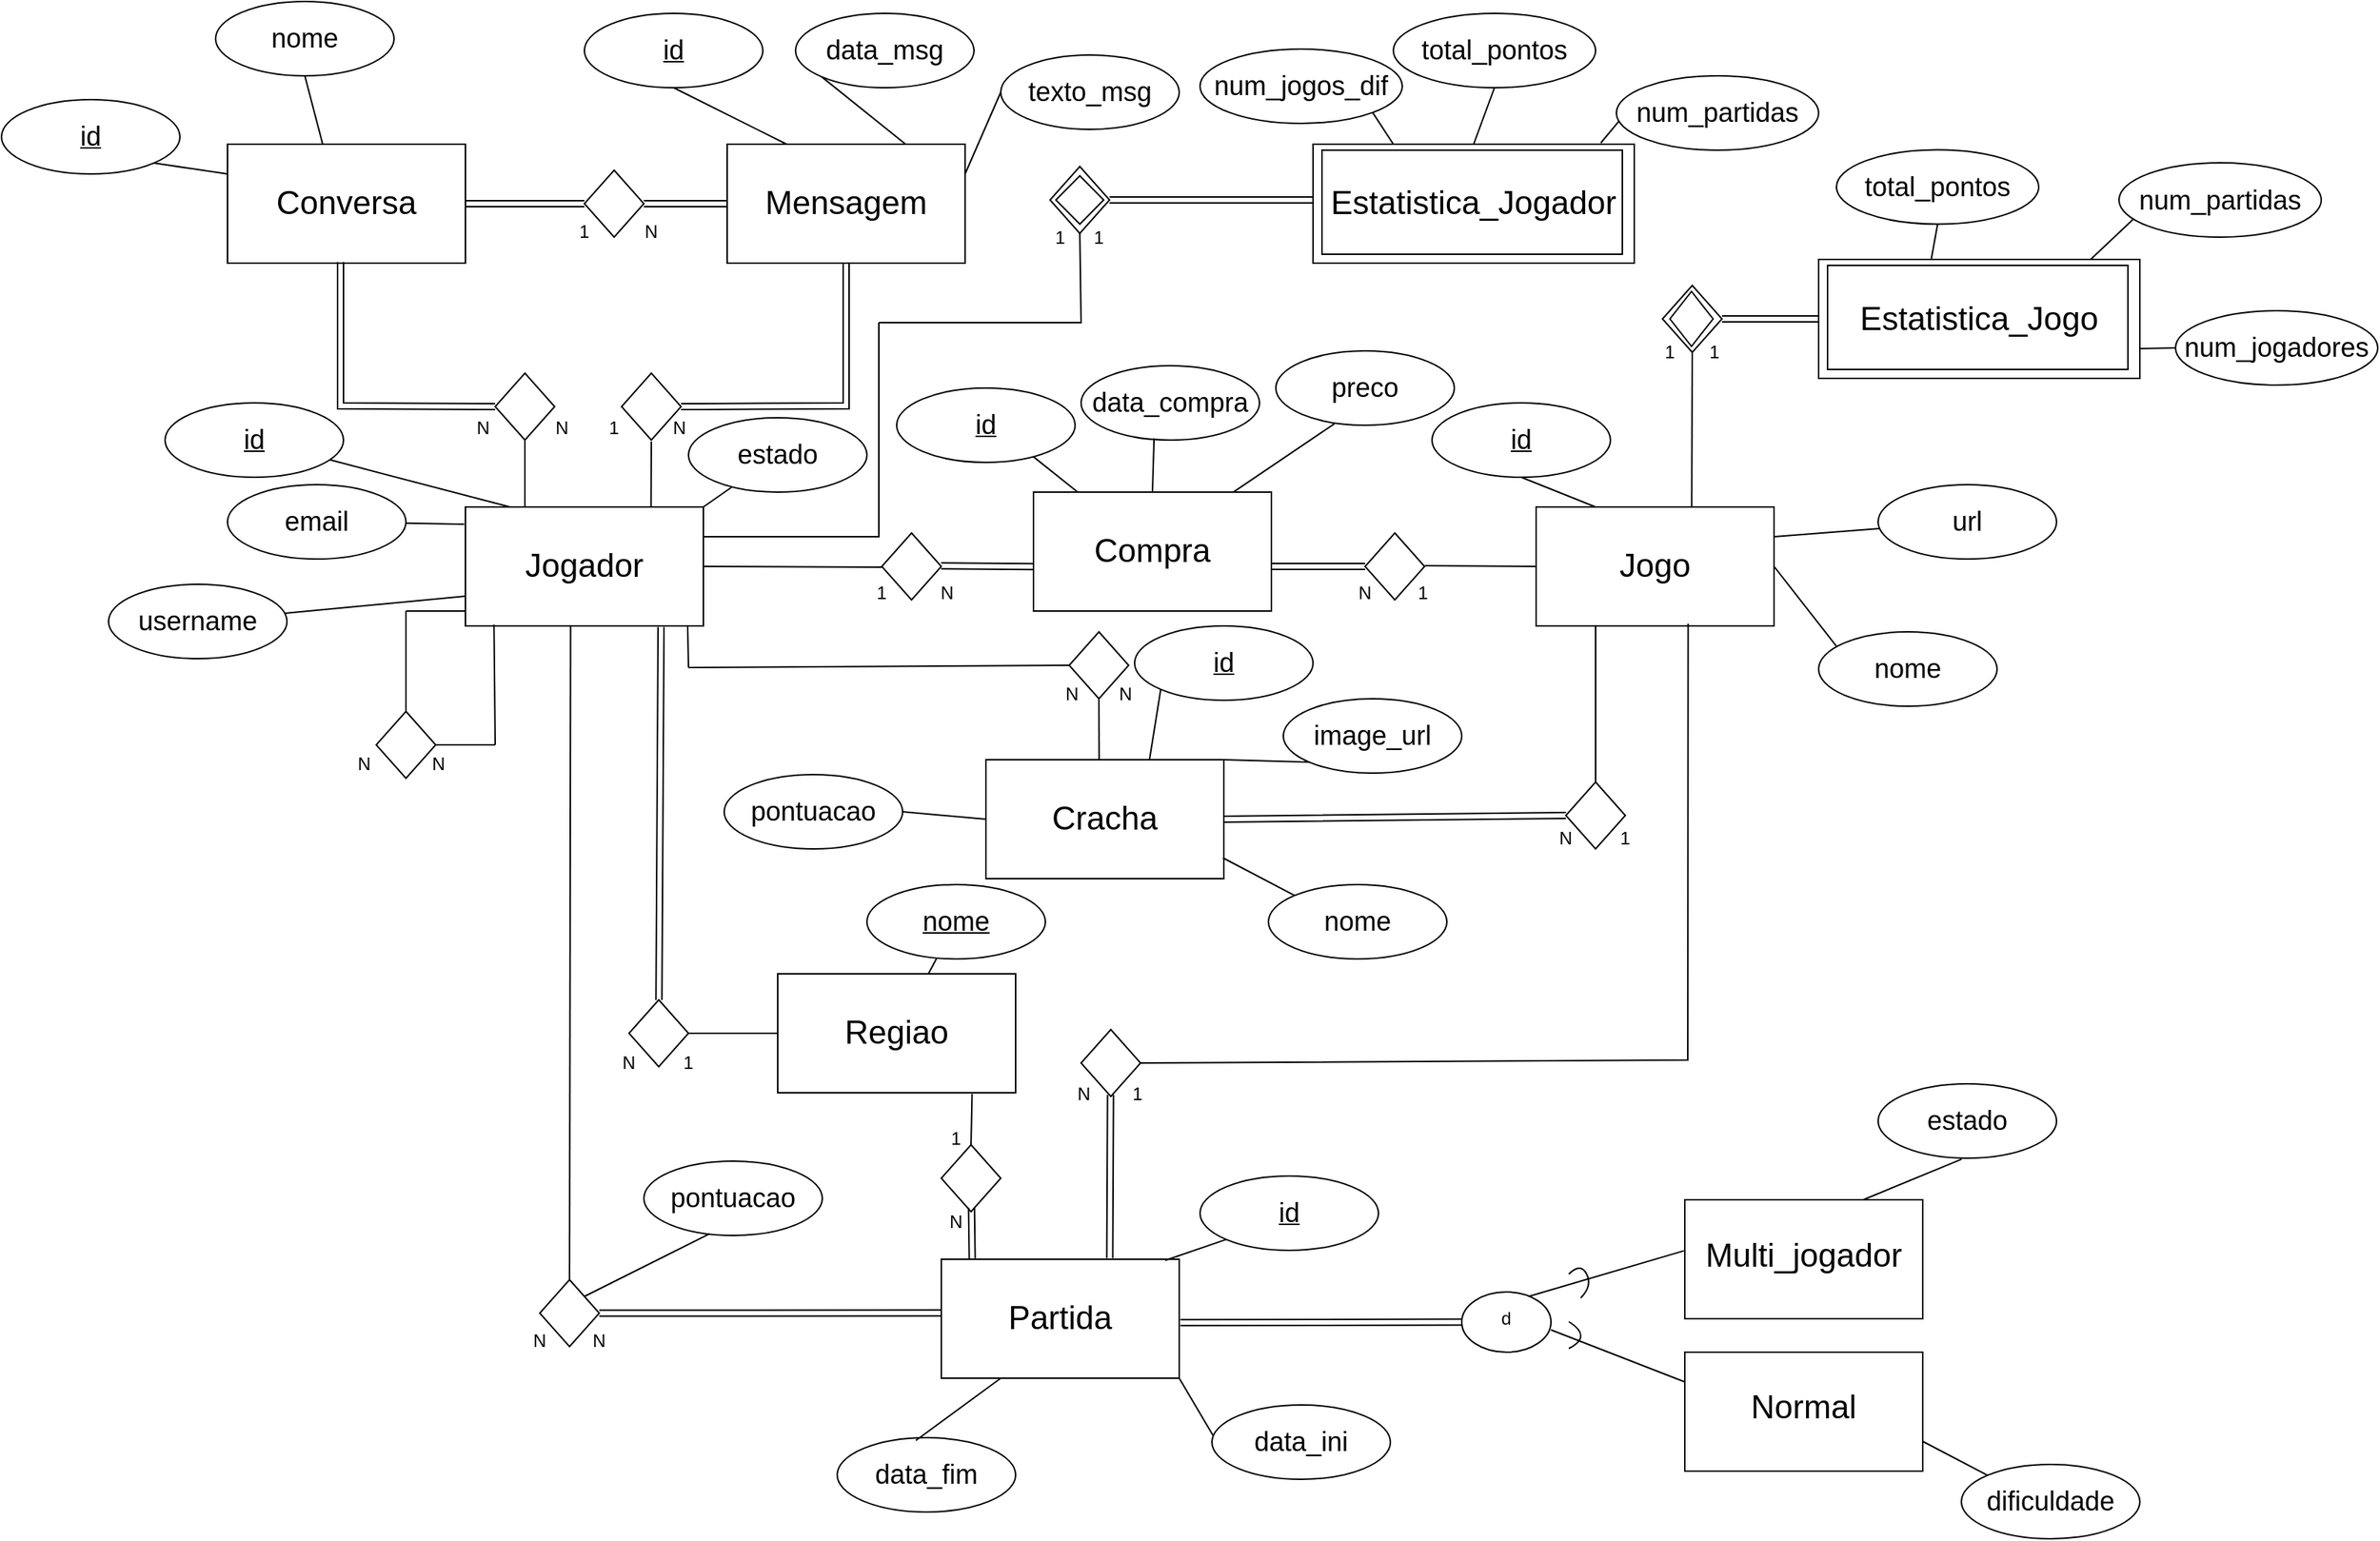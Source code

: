 <mxfile version="21.2.7" type="device">
  <diagram id="R2lEEEUBdFMjLlhIrx00" name="Page-1">
    <mxGraphModel dx="2100" dy="966" grid="1" gridSize="8" guides="1" tooltips="1" connect="1" arrows="1" fold="1" page="1" pageScale="1" pageWidth="4681" pageHeight="3300" math="0" shadow="0" extFonts="Permanent Marker^https://fonts.googleapis.com/css?family=Permanent+Marker">
      <root>
        <mxCell id="0" />
        <mxCell id="1" parent="0" />
        <mxCell id="nNDHWYNQJszgNGWnwx3n-1" value="" style="rounded=0;whiteSpace=wrap;html=1;" parent="1" vertex="1">
          <mxGeometry x="426" y="460" width="160" height="80" as="geometry" />
        </mxCell>
        <mxCell id="nNDHWYNQJszgNGWnwx3n-2" value="&lt;font style=&quot;font-size: 22px;&quot;&gt;Jogador&lt;/font&gt;" style="text;html=1;strokeColor=none;fillColor=none;align=center;verticalAlign=middle;whiteSpace=wrap;rounded=0;" parent="1" vertex="1">
          <mxGeometry x="466" y="480" width="80" height="40" as="geometry" />
        </mxCell>
        <mxCell id="nNDHWYNQJszgNGWnwx3n-3" value="&lt;u&gt;&lt;font style=&quot;font-size: 18px;&quot;&gt;id&lt;/font&gt;&lt;/u&gt;" style="ellipse;whiteSpace=wrap;html=1;" parent="1" vertex="1">
          <mxGeometry x="224" y="390" width="120" height="50" as="geometry" />
        </mxCell>
        <mxCell id="nNDHWYNQJszgNGWnwx3n-4" value="&lt;font style=&quot;font-size: 18px;&quot;&gt;email&lt;/font&gt;" style="ellipse;whiteSpace=wrap;html=1;" parent="1" vertex="1">
          <mxGeometry x="266" y="445" width="120" height="50" as="geometry" />
        </mxCell>
        <mxCell id="nNDHWYNQJszgNGWnwx3n-5" value="&lt;font style=&quot;font-size: 18px;&quot;&gt;username&lt;/font&gt;" style="ellipse;whiteSpace=wrap;html=1;" parent="1" vertex="1">
          <mxGeometry x="186" y="512" width="120" height="50" as="geometry" />
        </mxCell>
        <mxCell id="nNDHWYNQJszgNGWnwx3n-6" value="&lt;span style=&quot;font-size: 18px;&quot;&gt;estado&lt;/span&gt;" style="ellipse;whiteSpace=wrap;html=1;" parent="1" vertex="1">
          <mxGeometry x="576" y="400" width="120" height="50" as="geometry" />
        </mxCell>
        <mxCell id="nNDHWYNQJszgNGWnwx3n-7" value="" style="endArrow=none;html=1;rounded=0;exitX=1;exitY=0;exitDx=0;exitDy=0;" parent="1" source="nNDHWYNQJszgNGWnwx3n-1" target="nNDHWYNQJszgNGWnwx3n-6" edge="1">
          <mxGeometry width="50" height="50" relative="1" as="geometry">
            <mxPoint x="586" y="510" as="sourcePoint" />
            <mxPoint x="636" y="460" as="targetPoint" />
          </mxGeometry>
        </mxCell>
        <mxCell id="nNDHWYNQJszgNGWnwx3n-8" value="" style="endArrow=none;html=1;rounded=0;" parent="1" target="nNDHWYNQJszgNGWnwx3n-3" edge="1">
          <mxGeometry width="50" height="50" relative="1" as="geometry">
            <mxPoint x="456" y="460" as="sourcePoint" />
            <mxPoint x="536" y="420" as="targetPoint" />
          </mxGeometry>
        </mxCell>
        <mxCell id="nNDHWYNQJszgNGWnwx3n-9" value="" style="endArrow=none;html=1;rounded=0;entryX=-0.005;entryY=0.146;entryDx=0;entryDy=0;entryPerimeter=0;" parent="1" source="nNDHWYNQJszgNGWnwx3n-4" target="nNDHWYNQJszgNGWnwx3n-1" edge="1">
          <mxGeometry width="50" height="50" relative="1" as="geometry">
            <mxPoint x="456" y="480" as="sourcePoint" />
            <mxPoint x="506" y="430" as="targetPoint" />
          </mxGeometry>
        </mxCell>
        <mxCell id="nNDHWYNQJszgNGWnwx3n-10" value="" style="endArrow=none;html=1;rounded=0;entryX=0;entryY=0.75;entryDx=0;entryDy=0;" parent="1" source="nNDHWYNQJszgNGWnwx3n-5" target="nNDHWYNQJszgNGWnwx3n-1" edge="1">
          <mxGeometry width="50" height="50" relative="1" as="geometry">
            <mxPoint x="456" y="540" as="sourcePoint" />
            <mxPoint x="506" y="490" as="targetPoint" />
          </mxGeometry>
        </mxCell>
        <mxCell id="nNDHWYNQJszgNGWnwx3n-12" value="" style="rounded=0;whiteSpace=wrap;html=1;" parent="1" vertex="1">
          <mxGeometry x="636" y="774" width="160" height="80" as="geometry" />
        </mxCell>
        <mxCell id="nNDHWYNQJszgNGWnwx3n-13" value="&lt;font style=&quot;font-size: 22px;&quot;&gt;Regiao&lt;/font&gt;" style="text;html=1;strokeColor=none;fillColor=none;align=center;verticalAlign=middle;whiteSpace=wrap;rounded=0;" parent="1" vertex="1">
          <mxGeometry x="676" y="794" width="80" height="40" as="geometry" />
        </mxCell>
        <mxCell id="nNDHWYNQJszgNGWnwx3n-14" value="&lt;u&gt;&lt;font style=&quot;font-size: 18px;&quot;&gt;nome&lt;/font&gt;&lt;/u&gt;" style="ellipse;whiteSpace=wrap;html=1;" parent="1" vertex="1">
          <mxGeometry x="696" y="714" width="120" height="50" as="geometry" />
        </mxCell>
        <mxCell id="nNDHWYNQJszgNGWnwx3n-15" value="" style="endArrow=none;html=1;rounded=0;" parent="1" source="nNDHWYNQJszgNGWnwx3n-12" target="nNDHWYNQJszgNGWnwx3n-14" edge="1">
          <mxGeometry width="50" height="50" relative="1" as="geometry">
            <mxPoint x="596" y="754" as="sourcePoint" />
            <mxPoint x="646" y="704" as="targetPoint" />
          </mxGeometry>
        </mxCell>
        <mxCell id="nNDHWYNQJszgNGWnwx3n-20" value="N" style="text;html=1;strokeColor=none;fillColor=none;align=center;verticalAlign=middle;whiteSpace=wrap;rounded=0;" parent="1" vertex="1">
          <mxGeometry x="328" y="620" width="60" height="25" as="geometry" />
        </mxCell>
        <mxCell id="nNDHWYNQJszgNGWnwx3n-21" value="N" style="text;html=1;strokeColor=none;fillColor=none;align=center;verticalAlign=middle;whiteSpace=wrap;rounded=0;" parent="1" vertex="1">
          <mxGeometry x="378" y="620" width="60" height="25" as="geometry" />
        </mxCell>
        <mxCell id="nNDHWYNQJszgNGWnwx3n-25" value="" style="endArrow=none;html=1;rounded=0;entryX=0.12;entryY=0.989;entryDx=0;entryDy=0;entryPerimeter=0;" parent="1" target="nNDHWYNQJszgNGWnwx3n-1" edge="1">
          <mxGeometry width="50" height="50" relative="1" as="geometry">
            <mxPoint x="446" y="620" as="sourcePoint" />
            <mxPoint x="656" y="590" as="targetPoint" />
          </mxGeometry>
        </mxCell>
        <mxCell id="nNDHWYNQJszgNGWnwx3n-34" value="" style="endArrow=none;html=1;rounded=0;" parent="1" edge="1">
          <mxGeometry width="50" height="50" relative="1" as="geometry">
            <mxPoint x="386" y="530" as="sourcePoint" />
            <mxPoint x="426" y="530" as="targetPoint" />
          </mxGeometry>
        </mxCell>
        <mxCell id="nNDHWYNQJszgNGWnwx3n-35" value="" style="rhombus;whiteSpace=wrap;html=1;" parent="1" vertex="1">
          <mxGeometry x="366" y="597.5" width="40" height="45" as="geometry" />
        </mxCell>
        <mxCell id="nNDHWYNQJszgNGWnwx3n-36" value="" style="endArrow=none;html=1;rounded=0;" parent="1" edge="1">
          <mxGeometry width="50" height="50" relative="1" as="geometry">
            <mxPoint x="406" y="620" as="sourcePoint" />
            <mxPoint x="446" y="620" as="targetPoint" />
          </mxGeometry>
        </mxCell>
        <mxCell id="nNDHWYNQJszgNGWnwx3n-37" value="" style="endArrow=none;html=1;rounded=0;exitX=0.5;exitY=0;exitDx=0;exitDy=0;" parent="1" source="nNDHWYNQJszgNGWnwx3n-35" edge="1">
          <mxGeometry width="50" height="50" relative="1" as="geometry">
            <mxPoint x="406" y="620" as="sourcePoint" />
            <mxPoint x="386" y="530" as="targetPoint" />
          </mxGeometry>
        </mxCell>
        <mxCell id="nNDHWYNQJszgNGWnwx3n-38" value="" style="rhombus;whiteSpace=wrap;html=1;" parent="1" vertex="1">
          <mxGeometry x="536" y="791.5" width="40" height="45" as="geometry" />
        </mxCell>
        <mxCell id="nNDHWYNQJszgNGWnwx3n-40" value="1" style="text;html=1;strokeColor=none;fillColor=none;align=center;verticalAlign=middle;whiteSpace=wrap;rounded=0;" parent="1" vertex="1">
          <mxGeometry x="546" y="821.5" width="60" height="25" as="geometry" />
        </mxCell>
        <mxCell id="nNDHWYNQJszgNGWnwx3n-41" value="" style="endArrow=none;html=1;rounded=0;entryX=0;entryY=0.5;entryDx=0;entryDy=0;exitX=1;exitY=0.5;exitDx=0;exitDy=0;" parent="1" source="nNDHWYNQJszgNGWnwx3n-38" target="nNDHWYNQJszgNGWnwx3n-12" edge="1">
          <mxGeometry width="50" height="50" relative="1" as="geometry">
            <mxPoint x="526" y="814" as="sourcePoint" />
            <mxPoint x="576" y="764" as="targetPoint" />
          </mxGeometry>
        </mxCell>
        <mxCell id="nNDHWYNQJszgNGWnwx3n-42" value="" style="rounded=0;whiteSpace=wrap;html=1;" parent="1" vertex="1">
          <mxGeometry x="1146" y="460" width="160" height="80" as="geometry" />
        </mxCell>
        <mxCell id="nNDHWYNQJszgNGWnwx3n-43" value="&lt;font style=&quot;font-size: 22px;&quot;&gt;Jogo&lt;/font&gt;" style="text;html=1;strokeColor=none;fillColor=none;align=center;verticalAlign=middle;whiteSpace=wrap;rounded=0;" parent="1" vertex="1">
          <mxGeometry x="1186" y="480" width="80" height="40" as="geometry" />
        </mxCell>
        <mxCell id="nNDHWYNQJszgNGWnwx3n-45" value="" style="endArrow=none;html=1;rounded=0;exitX=1;exitY=0.5;exitDx=0;exitDy=0;entryX=0.5;entryY=-0.068;entryDx=0;entryDy=0;entryPerimeter=0;" parent="1" source="nNDHWYNQJszgNGWnwx3n-1" target="hNQSx2w98ENypiFN29dy-17" edge="1">
          <mxGeometry width="50" height="50" relative="1" as="geometry">
            <mxPoint x="886" y="560" as="sourcePoint" />
            <mxPoint x="672" y="500" as="targetPoint" />
          </mxGeometry>
        </mxCell>
        <mxCell id="nNDHWYNQJszgNGWnwx3n-46" value="" style="endArrow=none;html=1;rounded=0;exitX=0;exitY=0.5;exitDx=0;exitDy=0;entryX=0.521;entryY=-0.1;entryDx=0;entryDy=0;entryPerimeter=0;" parent="1" source="nNDHWYNQJszgNGWnwx3n-42" target="hNQSx2w98ENypiFN29dy-14" edge="1">
          <mxGeometry width="50" height="50" relative="1" as="geometry">
            <mxPoint x="886" y="560" as="sourcePoint" />
            <mxPoint x="1104" y="500" as="targetPoint" />
          </mxGeometry>
        </mxCell>
        <mxCell id="nNDHWYNQJszgNGWnwx3n-49" value="&lt;u&gt;&lt;font style=&quot;font-size: 18px;&quot;&gt;id&lt;/font&gt;&lt;/u&gt;" style="ellipse;whiteSpace=wrap;html=1;" parent="1" vertex="1">
          <mxGeometry x="1076" y="390" width="120" height="50" as="geometry" />
        </mxCell>
        <mxCell id="nNDHWYNQJszgNGWnwx3n-50" value="&lt;span style=&quot;font-size: 18px;&quot;&gt;url&lt;/span&gt;" style="ellipse;whiteSpace=wrap;html=1;" parent="1" vertex="1">
          <mxGeometry x="1376" y="445" width="120" height="50" as="geometry" />
        </mxCell>
        <mxCell id="nNDHWYNQJszgNGWnwx3n-51" value="&lt;font style=&quot;font-size: 18px;&quot;&gt;nome&lt;/font&gt;" style="ellipse;whiteSpace=wrap;html=1;" parent="1" vertex="1">
          <mxGeometry x="1336" y="544" width="120" height="50" as="geometry" />
        </mxCell>
        <mxCell id="nNDHWYNQJszgNGWnwx3n-53" value="&lt;font style=&quot;font-size: 18px;&quot;&gt;image_url&lt;/font&gt;" style="ellipse;whiteSpace=wrap;html=1;" parent="1" vertex="1">
          <mxGeometry x="976" y="589" width="120" height="50" as="geometry" />
        </mxCell>
        <mxCell id="nNDHWYNQJszgNGWnwx3n-54" value="" style="endArrow=none;html=1;rounded=0;entryX=0.5;entryY=1;entryDx=0;entryDy=0;exitX=0.25;exitY=0;exitDx=0;exitDy=0;" parent="1" source="nNDHWYNQJszgNGWnwx3n-42" target="nNDHWYNQJszgNGWnwx3n-49" edge="1">
          <mxGeometry width="50" height="50" relative="1" as="geometry">
            <mxPoint x="1136" y="530" as="sourcePoint" />
            <mxPoint x="1186" y="480" as="targetPoint" />
          </mxGeometry>
        </mxCell>
        <mxCell id="nNDHWYNQJszgNGWnwx3n-55" value="" style="endArrow=none;html=1;rounded=0;exitX=1;exitY=0.25;exitDx=0;exitDy=0;" parent="1" source="nNDHWYNQJszgNGWnwx3n-42" target="nNDHWYNQJszgNGWnwx3n-50" edge="1">
          <mxGeometry width="50" height="50" relative="1" as="geometry">
            <mxPoint x="1306" y="510" as="sourcePoint" />
            <mxPoint x="1296" y="440" as="targetPoint" />
          </mxGeometry>
        </mxCell>
        <mxCell id="nNDHWYNQJszgNGWnwx3n-56" value="" style="endArrow=none;html=1;rounded=0;entryX=0.099;entryY=0.191;entryDx=0;entryDy=0;exitX=1;exitY=0.5;exitDx=0;exitDy=0;entryPerimeter=0;" parent="1" source="nNDHWYNQJszgNGWnwx3n-42" target="nNDHWYNQJszgNGWnwx3n-51" edge="1">
          <mxGeometry width="50" height="50" relative="1" as="geometry">
            <mxPoint x="1306" y="520" as="sourcePoint" />
            <mxPoint x="1356" y="470" as="targetPoint" />
          </mxGeometry>
        </mxCell>
        <mxCell id="nNDHWYNQJszgNGWnwx3n-59" value="" style="rounded=0;whiteSpace=wrap;html=1;" parent="1" vertex="1">
          <mxGeometry x="776" y="630" width="160" height="80" as="geometry" />
        </mxCell>
        <mxCell id="nNDHWYNQJszgNGWnwx3n-60" value="&lt;font style=&quot;font-size: 22px;&quot;&gt;Cracha&lt;/font&gt;" style="text;html=1;strokeColor=none;fillColor=none;align=center;verticalAlign=middle;whiteSpace=wrap;rounded=0;" parent="1" vertex="1">
          <mxGeometry x="816" y="650" width="80" height="40" as="geometry" />
        </mxCell>
        <mxCell id="nNDHWYNQJszgNGWnwx3n-61" value="&lt;u&gt;&lt;font style=&quot;font-size: 18px;&quot;&gt;id&lt;/font&gt;&lt;/u&gt;" style="ellipse;whiteSpace=wrap;html=1;" parent="1" vertex="1">
          <mxGeometry x="876" y="540" width="120" height="50" as="geometry" />
        </mxCell>
        <mxCell id="nNDHWYNQJszgNGWnwx3n-63" value="&lt;font style=&quot;font-size: 18px;&quot;&gt;nome&lt;/font&gt;" style="ellipse;whiteSpace=wrap;html=1;" parent="1" vertex="1">
          <mxGeometry x="966" y="714" width="120" height="50" as="geometry" />
        </mxCell>
        <mxCell id="nNDHWYNQJszgNGWnwx3n-64" value="" style="endArrow=none;html=1;rounded=0;entryX=0;entryY=1;entryDx=0;entryDy=0;" parent="1" target="nNDHWYNQJszgNGWnwx3n-61" edge="1">
          <mxGeometry width="50" height="50" relative="1" as="geometry">
            <mxPoint x="886" y="630" as="sourcePoint" />
            <mxPoint x="936" y="580" as="targetPoint" />
          </mxGeometry>
        </mxCell>
        <mxCell id="nNDHWYNQJszgNGWnwx3n-66" value="" style="endArrow=none;html=1;rounded=0;exitX=0;exitY=0;exitDx=0;exitDy=0;entryX=0.996;entryY=0.825;entryDx=0;entryDy=0;entryPerimeter=0;" parent="1" source="nNDHWYNQJszgNGWnwx3n-63" target="nNDHWYNQJszgNGWnwx3n-59" edge="1">
          <mxGeometry width="50" height="50" relative="1" as="geometry">
            <mxPoint x="916" y="740" as="sourcePoint" />
            <mxPoint x="966" y="690" as="targetPoint" />
          </mxGeometry>
        </mxCell>
        <mxCell id="nNDHWYNQJszgNGWnwx3n-67" value="" style="rhombus;whiteSpace=wrap;html=1;" parent="1" vertex="1">
          <mxGeometry x="832" y="544" width="40" height="45" as="geometry" />
        </mxCell>
        <mxCell id="nNDHWYNQJszgNGWnwx3n-68" value="N" style="text;html=1;strokeColor=none;fillColor=none;align=center;verticalAlign=middle;whiteSpace=wrap;rounded=0;" parent="1" vertex="1">
          <mxGeometry x="840" y="570.5" width="60" height="30" as="geometry" />
        </mxCell>
        <mxCell id="nNDHWYNQJszgNGWnwx3n-73" value="&lt;font style=&quot;font-size: 18px;&quot;&gt;preco&lt;/font&gt;" style="ellipse;whiteSpace=wrap;html=1;" parent="1" vertex="1">
          <mxGeometry x="971" y="355" width="120" height="50" as="geometry" />
        </mxCell>
        <mxCell id="nNDHWYNQJszgNGWnwx3n-75" value="&lt;font style=&quot;font-size: 18px;&quot;&gt;data_compra&lt;/font&gt;" style="ellipse;whiteSpace=wrap;html=1;" parent="1" vertex="1">
          <mxGeometry x="840" y="365" width="120" height="50" as="geometry" />
        </mxCell>
        <mxCell id="nNDHWYNQJszgNGWnwx3n-79" value="" style="rhombus;whiteSpace=wrap;html=1;" parent="1" vertex="1">
          <mxGeometry x="1166" y="645" width="40" height="45" as="geometry" />
        </mxCell>
        <mxCell id="nNDHWYNQJszgNGWnwx3n-83" value="" style="rounded=0;whiteSpace=wrap;html=1;" parent="1" vertex="1">
          <mxGeometry x="746" y="966" width="160" height="80" as="geometry" />
        </mxCell>
        <mxCell id="nNDHWYNQJszgNGWnwx3n-84" value="&lt;font style=&quot;font-size: 22px;&quot;&gt;Partida&lt;/font&gt;" style="text;html=1;strokeColor=none;fillColor=none;align=center;verticalAlign=middle;whiteSpace=wrap;rounded=0;" parent="1" vertex="1">
          <mxGeometry x="786" y="986" width="80" height="40" as="geometry" />
        </mxCell>
        <mxCell id="nNDHWYNQJszgNGWnwx3n-85" value="" style="rhombus;whiteSpace=wrap;html=1;" parent="1" vertex="1">
          <mxGeometry x="840" y="811.5" width="40" height="45" as="geometry" />
        </mxCell>
        <mxCell id="nNDHWYNQJszgNGWnwx3n-88" value="" style="shape=link;html=1;rounded=0;entryX=0.495;entryY=0.974;entryDx=0;entryDy=0;entryPerimeter=0;exitX=0.708;exitY=-0.009;exitDx=0;exitDy=0;exitPerimeter=0;" parent="1" source="nNDHWYNQJszgNGWnwx3n-83" target="nNDHWYNQJszgNGWnwx3n-85" edge="1">
          <mxGeometry width="100" relative="1" as="geometry">
            <mxPoint x="860" y="960" as="sourcePoint" />
            <mxPoint x="932" y="936" as="targetPoint" />
          </mxGeometry>
        </mxCell>
        <mxCell id="nNDHWYNQJszgNGWnwx3n-89" value="N" style="text;html=1;strokeColor=none;fillColor=none;align=center;verticalAlign=middle;whiteSpace=wrap;rounded=0;" parent="1" vertex="1">
          <mxGeometry x="812" y="840" width="60" height="30" as="geometry" />
        </mxCell>
        <mxCell id="nNDHWYNQJszgNGWnwx3n-91" value="1" style="text;html=1;strokeColor=none;fillColor=none;align=center;verticalAlign=middle;whiteSpace=wrap;rounded=0;" parent="1" vertex="1">
          <mxGeometry x="848" y="840" width="60" height="30" as="geometry" />
        </mxCell>
        <mxCell id="nNDHWYNQJszgNGWnwx3n-92" value="1" style="text;html=1;strokeColor=none;fillColor=none;align=center;verticalAlign=middle;whiteSpace=wrap;rounded=0;" parent="1" vertex="1">
          <mxGeometry x="1176" y="667.5" width="60" height="30" as="geometry" />
        </mxCell>
        <mxCell id="nNDHWYNQJszgNGWnwx3n-93" value="N" style="text;html=1;strokeColor=none;fillColor=none;align=center;verticalAlign=middle;whiteSpace=wrap;rounded=0;" parent="1" vertex="1">
          <mxGeometry x="1136" y="667.5" width="60" height="30" as="geometry" />
        </mxCell>
        <mxCell id="nNDHWYNQJszgNGWnwx3n-94" value="" style="rhombus;whiteSpace=wrap;html=1;" parent="1" vertex="1">
          <mxGeometry x="476" y="979.75" width="40" height="45" as="geometry" />
        </mxCell>
        <mxCell id="nNDHWYNQJszgNGWnwx3n-95" value="N" style="text;html=1;strokeColor=none;fillColor=none;align=center;verticalAlign=middle;whiteSpace=wrap;rounded=0;" parent="1" vertex="1">
          <mxGeometry x="446" y="1006" width="60" height="30" as="geometry" />
        </mxCell>
        <mxCell id="nNDHWYNQJszgNGWnwx3n-100" value="" style="endArrow=none;html=1;rounded=0;entryX=0.442;entryY=1.003;entryDx=0;entryDy=0;entryPerimeter=0;exitX=0.5;exitY=0;exitDx=0;exitDy=0;" parent="1" source="nNDHWYNQJszgNGWnwx3n-94" target="nNDHWYNQJszgNGWnwx3n-1" edge="1">
          <mxGeometry width="50" height="50" relative="1" as="geometry">
            <mxPoint x="496" y="960" as="sourcePoint" />
            <mxPoint x="496" y="544" as="targetPoint" />
          </mxGeometry>
        </mxCell>
        <mxCell id="nNDHWYNQJszgNGWnwx3n-101" value="N" style="text;html=1;strokeColor=none;fillColor=none;align=center;verticalAlign=middle;whiteSpace=wrap;rounded=0;" parent="1" vertex="1">
          <mxGeometry x="486" y="1006" width="60" height="30" as="geometry" />
        </mxCell>
        <mxCell id="nNDHWYNQJszgNGWnwx3n-102" value="&lt;font style=&quot;font-size: 18px;&quot;&gt;pontuacao&lt;/font&gt;" style="ellipse;whiteSpace=wrap;html=1;" parent="1" vertex="1">
          <mxGeometry x="546" y="900" width="120" height="50" as="geometry" />
        </mxCell>
        <mxCell id="nNDHWYNQJszgNGWnwx3n-105" value="&lt;u&gt;&lt;font style=&quot;font-size: 18px;&quot;&gt;id&lt;/font&gt;&lt;/u&gt;" style="ellipse;whiteSpace=wrap;html=1;" parent="1" vertex="1">
          <mxGeometry x="920" y="910" width="120" height="50" as="geometry" />
        </mxCell>
        <mxCell id="nNDHWYNQJszgNGWnwx3n-107" value="&lt;font style=&quot;font-size: 18px;&quot;&gt;data_ini&lt;/font&gt;" style="ellipse;whiteSpace=wrap;html=1;" parent="1" vertex="1">
          <mxGeometry x="928" y="1064" width="120" height="50" as="geometry" />
        </mxCell>
        <mxCell id="nNDHWYNQJszgNGWnwx3n-108" value="&lt;font style=&quot;font-size: 18px;&quot;&gt;data_fim&lt;/font&gt;" style="ellipse;whiteSpace=wrap;html=1;" parent="1" vertex="1">
          <mxGeometry x="676" y="1086" width="120" height="50" as="geometry" />
        </mxCell>
        <mxCell id="nNDHWYNQJszgNGWnwx3n-115" value="" style="endArrow=none;html=1;rounded=0;entryX=0.934;entryY=0.995;entryDx=0;entryDy=0;entryPerimeter=0;" parent="1" target="nNDHWYNQJszgNGWnwx3n-1" edge="1">
          <mxGeometry width="50" height="50" relative="1" as="geometry">
            <mxPoint x="576" y="568" as="sourcePoint" />
            <mxPoint x="786" y="664" as="targetPoint" />
          </mxGeometry>
        </mxCell>
        <mxCell id="nNDHWYNQJszgNGWnwx3n-116" value="" style="endArrow=none;html=1;rounded=0;entryX=0;entryY=0.5;entryDx=0;entryDy=0;" parent="1" target="nNDHWYNQJszgNGWnwx3n-67" edge="1">
          <mxGeometry width="50" height="50" relative="1" as="geometry">
            <mxPoint x="576" y="568" as="sourcePoint" />
            <mxPoint x="656" y="544" as="targetPoint" />
          </mxGeometry>
        </mxCell>
        <mxCell id="nNDHWYNQJszgNGWnwx3n-120" value="" style="endArrow=none;html=1;rounded=0;exitX=0.409;exitY=0.976;exitDx=0;exitDy=0;exitPerimeter=0;entryX=0.5;entryY=0;entryDx=0;entryDy=0;" parent="1" source="nNDHWYNQJszgNGWnwx3n-75" target="hNQSx2w98ENypiFN29dy-8" edge="1">
          <mxGeometry width="50" height="50" relative="1" as="geometry">
            <mxPoint x="912" y="360" as="sourcePoint" />
            <mxPoint x="896" y="384" as="targetPoint" />
          </mxGeometry>
        </mxCell>
        <mxCell id="nNDHWYNQJszgNGWnwx3n-122" value="" style="endArrow=none;html=1;rounded=0;exitX=0.328;exitY=0.981;exitDx=0;exitDy=0;exitPerimeter=0;entryX=0.836;entryY=0.005;entryDx=0;entryDy=0;entryPerimeter=0;" parent="1" source="nNDHWYNQJszgNGWnwx3n-73" target="hNQSx2w98ENypiFN29dy-8" edge="1">
          <mxGeometry width="50" height="50" relative="1" as="geometry">
            <mxPoint x="720" y="626" as="sourcePoint" />
            <mxPoint x="944" y="448" as="targetPoint" />
          </mxGeometry>
        </mxCell>
        <mxCell id="nNDHWYNQJszgNGWnwx3n-123" value="N" style="text;html=1;strokeColor=none;fillColor=none;align=center;verticalAlign=middle;whiteSpace=wrap;rounded=0;" parent="1" vertex="1">
          <mxGeometry x="802" y="572" width="64" height="27" as="geometry" />
        </mxCell>
        <mxCell id="nNDHWYNQJszgNGWnwx3n-124" value="N" style="text;html=1;strokeColor=none;fillColor=none;align=center;verticalAlign=middle;whiteSpace=wrap;rounded=0;" parent="1" vertex="1">
          <mxGeometry x="506" y="821.5" width="60" height="25" as="geometry" />
        </mxCell>
        <mxCell id="nNDHWYNQJszgNGWnwx3n-127" value="" style="shape=link;html=1;rounded=0;exitX=0.822;exitY=1.009;exitDx=0;exitDy=0;exitPerimeter=0;" parent="1" source="nNDHWYNQJszgNGWnwx3n-1" target="nNDHWYNQJszgNGWnwx3n-38" edge="1">
          <mxGeometry width="100" relative="1" as="geometry">
            <mxPoint x="568" y="712" as="sourcePoint" />
            <mxPoint x="668" y="712" as="targetPoint" />
          </mxGeometry>
        </mxCell>
        <mxCell id="nNDHWYNQJszgNGWnwx3n-131" value="" style="rhombus;whiteSpace=wrap;html=1;" parent="1" vertex="1">
          <mxGeometry x="746" y="889" width="40" height="45" as="geometry" />
        </mxCell>
        <mxCell id="nNDHWYNQJszgNGWnwx3n-132" value="" style="endArrow=none;html=1;rounded=0;exitX=0.5;exitY=0;exitDx=0;exitDy=0;entryX=0.817;entryY=1.01;entryDx=0;entryDy=0;entryPerimeter=0;" parent="1" source="nNDHWYNQJszgNGWnwx3n-131" target="nNDHWYNQJszgNGWnwx3n-12" edge="1">
          <mxGeometry width="50" height="50" relative="1" as="geometry">
            <mxPoint x="776" y="858" as="sourcePoint" />
            <mxPoint x="768" y="856" as="targetPoint" />
          </mxGeometry>
        </mxCell>
        <mxCell id="nNDHWYNQJszgNGWnwx3n-134" value="" style="shape=link;html=1;rounded=0;exitX=0.13;exitY=-0.007;exitDx=0;exitDy=0;exitPerimeter=0;entryX=0.508;entryY=0.942;entryDx=0;entryDy=0;entryPerimeter=0;" parent="1" source="nNDHWYNQJszgNGWnwx3n-83" target="nNDHWYNQJszgNGWnwx3n-131" edge="1">
          <mxGeometry width="100" relative="1" as="geometry">
            <mxPoint x="768" y="920" as="sourcePoint" />
            <mxPoint x="868" y="920" as="targetPoint" />
          </mxGeometry>
        </mxCell>
        <mxCell id="nNDHWYNQJszgNGWnwx3n-135" value="N" style="text;html=1;strokeColor=none;fillColor=none;align=center;verticalAlign=middle;whiteSpace=wrap;rounded=0;" parent="1" vertex="1">
          <mxGeometry x="726" y="926" width="60" height="30" as="geometry" />
        </mxCell>
        <mxCell id="nNDHWYNQJszgNGWnwx3n-136" value="1" style="text;html=1;strokeColor=none;fillColor=none;align=center;verticalAlign=middle;whiteSpace=wrap;rounded=0;" parent="1" vertex="1">
          <mxGeometry x="726" y="870" width="60" height="30" as="geometry" />
        </mxCell>
        <mxCell id="nNDHWYNQJszgNGWnwx3n-137" value="" style="endArrow=none;html=1;rounded=0;entryX=0;entryY=1;entryDx=0;entryDy=0;exitX=0.941;exitY=0.009;exitDx=0;exitDy=0;exitPerimeter=0;" parent="1" source="nNDHWYNQJszgNGWnwx3n-83" target="nNDHWYNQJszgNGWnwx3n-105" edge="1">
          <mxGeometry width="50" height="50" relative="1" as="geometry">
            <mxPoint x="784" y="978" as="sourcePoint" />
            <mxPoint x="834" y="928" as="targetPoint" />
          </mxGeometry>
        </mxCell>
        <mxCell id="nNDHWYNQJszgNGWnwx3n-139" value="" style="endArrow=none;html=1;rounded=0;exitX=1;exitY=1;exitDx=0;exitDy=0;entryX=0.008;entryY=0.417;entryDx=0;entryDy=0;entryPerimeter=0;" parent="1" source="nNDHWYNQJszgNGWnwx3n-83" target="nNDHWYNQJszgNGWnwx3n-107" edge="1">
          <mxGeometry width="50" height="50" relative="1" as="geometry">
            <mxPoint x="944" y="1010" as="sourcePoint" />
            <mxPoint x="994" y="960" as="targetPoint" />
          </mxGeometry>
        </mxCell>
        <mxCell id="nNDHWYNQJszgNGWnwx3n-140" value="" style="endArrow=none;html=1;rounded=0;exitX=0.25;exitY=1;exitDx=0;exitDy=0;entryX=0.441;entryY=0.037;entryDx=0;entryDy=0;entryPerimeter=0;" parent="1" source="nNDHWYNQJszgNGWnwx3n-83" target="nNDHWYNQJszgNGWnwx3n-108" edge="1">
          <mxGeometry width="50" height="50" relative="1" as="geometry">
            <mxPoint x="920" y="1066" as="sourcePoint" />
            <mxPoint x="970" y="1016" as="targetPoint" />
          </mxGeometry>
        </mxCell>
        <mxCell id="nNDHWYNQJszgNGWnwx3n-142" value="" style="ellipse;whiteSpace=wrap;html=1;" parent="1" vertex="1">
          <mxGeometry x="1096" y="988" width="60" height="40.5" as="geometry" />
        </mxCell>
        <mxCell id="nNDHWYNQJszgNGWnwx3n-143" value="" style="shape=link;html=1;rounded=0;exitX=1.005;exitY=0.533;exitDx=0;exitDy=0;exitPerimeter=0;entryX=0;entryY=0.5;entryDx=0;entryDy=0;" parent="1" source="nNDHWYNQJszgNGWnwx3n-83" target="nNDHWYNQJszgNGWnwx3n-142" edge="1">
          <mxGeometry width="100" relative="1" as="geometry">
            <mxPoint x="920" y="1008" as="sourcePoint" />
            <mxPoint x="1020" y="1008" as="targetPoint" />
          </mxGeometry>
        </mxCell>
        <mxCell id="nNDHWYNQJszgNGWnwx3n-144" value="d" style="text;html=1;strokeColor=none;fillColor=none;align=center;verticalAlign=middle;whiteSpace=wrap;rounded=0;" parent="1" vertex="1">
          <mxGeometry x="1096" y="991" width="60" height="30" as="geometry" />
        </mxCell>
        <mxCell id="nNDHWYNQJszgNGWnwx3n-146" value="" style="endArrow=none;html=1;rounded=0;exitX=1;exitY=0.75;exitDx=0;exitDy=0;entryX=0;entryY=0.25;entryDx=0;entryDy=0;" parent="1" source="nNDHWYNQJszgNGWnwx3n-144" target="nNDHWYNQJszgNGWnwx3n-163" edge="1">
          <mxGeometry width="50" height="50" relative="1" as="geometry">
            <mxPoint x="1080" y="978" as="sourcePoint" />
            <mxPoint x="1224" y="1040" as="targetPoint" />
          </mxGeometry>
        </mxCell>
        <mxCell id="nNDHWYNQJszgNGWnwx3n-150" value="" style="endArrow=none;html=1;rounded=0;exitX=0.75;exitY=0;exitDx=0;exitDy=0;entryX=-0.004;entryY=0.429;entryDx=0;entryDy=0;entryPerimeter=0;" parent="1" source="nNDHWYNQJszgNGWnwx3n-144" target="nNDHWYNQJszgNGWnwx3n-160" edge="1">
          <mxGeometry width="50" height="50" relative="1" as="geometry">
            <mxPoint x="1141" y="991" as="sourcePoint" />
            <mxPoint x="1224" y="968" as="targetPoint" />
          </mxGeometry>
        </mxCell>
        <mxCell id="nNDHWYNQJszgNGWnwx3n-156" value="" style="curved=1;endArrow=none;html=1;rounded=0;endFill=0;" parent="1" edge="1">
          <mxGeometry width="50" height="50" relative="1" as="geometry">
            <mxPoint x="1176" y="992" as="sourcePoint" />
            <mxPoint x="1168" y="976" as="targetPoint" />
            <Array as="points">
              <mxPoint x="1184" y="984" />
              <mxPoint x="1176" y="968" />
            </Array>
          </mxGeometry>
        </mxCell>
        <mxCell id="nNDHWYNQJszgNGWnwx3n-157" value="" style="curved=1;endArrow=none;html=1;rounded=0;endFill=0;" parent="1" edge="1">
          <mxGeometry width="50" height="50" relative="1" as="geometry">
            <mxPoint x="1168" y="1026" as="sourcePoint" />
            <mxPoint x="1168" y="1008" as="targetPoint" />
            <Array as="points">
              <mxPoint x="1184" y="1018" />
            </Array>
          </mxGeometry>
        </mxCell>
        <mxCell id="nNDHWYNQJszgNGWnwx3n-160" value="" style="rounded=0;whiteSpace=wrap;html=1;" parent="1" vertex="1">
          <mxGeometry x="1246" y="926" width="160" height="80" as="geometry" />
        </mxCell>
        <mxCell id="nNDHWYNQJszgNGWnwx3n-161" value="&lt;font style=&quot;font-size: 22px;&quot;&gt;Multi_jogador&lt;/font&gt;" style="text;html=1;strokeColor=none;fillColor=none;align=center;verticalAlign=middle;whiteSpace=wrap;rounded=0;" parent="1" vertex="1">
          <mxGeometry x="1286" y="943.5" width="80" height="40" as="geometry" />
        </mxCell>
        <mxCell id="nNDHWYNQJszgNGWnwx3n-163" value="" style="rounded=0;whiteSpace=wrap;html=1;" parent="1" vertex="1">
          <mxGeometry x="1246" y="1028.5" width="160" height="80" as="geometry" />
        </mxCell>
        <mxCell id="nNDHWYNQJszgNGWnwx3n-164" value="&lt;font style=&quot;font-size: 22px;&quot;&gt;Normal&lt;/font&gt;" style="text;html=1;strokeColor=none;fillColor=none;align=center;verticalAlign=middle;whiteSpace=wrap;rounded=0;" parent="1" vertex="1">
          <mxGeometry x="1286" y="1046" width="80" height="40" as="geometry" />
        </mxCell>
        <mxCell id="nNDHWYNQJszgNGWnwx3n-167" value="&lt;font style=&quot;font-size: 18px;&quot;&gt;estado&lt;/font&gt;" style="ellipse;whiteSpace=wrap;html=1;" parent="1" vertex="1">
          <mxGeometry x="1376" y="848" width="120" height="50" as="geometry" />
        </mxCell>
        <mxCell id="nNDHWYNQJszgNGWnwx3n-168" value="" style="endArrow=none;html=1;rounded=0;exitX=0.75;exitY=0;exitDx=0;exitDy=0;entryX=0.468;entryY=1.013;entryDx=0;entryDy=0;entryPerimeter=0;" parent="1" source="nNDHWYNQJszgNGWnwx3n-160" target="nNDHWYNQJszgNGWnwx3n-167" edge="1">
          <mxGeometry width="50" height="50" relative="1" as="geometry">
            <mxPoint x="1416" y="946" as="sourcePoint" />
            <mxPoint x="1466" y="896" as="targetPoint" />
          </mxGeometry>
        </mxCell>
        <mxCell id="nNDHWYNQJszgNGWnwx3n-169" value="&lt;font style=&quot;font-size: 18px;&quot;&gt;dificuldade&lt;/font&gt;" style="ellipse;whiteSpace=wrap;html=1;" parent="1" vertex="1">
          <mxGeometry x="1432" y="1104" width="120" height="50" as="geometry" />
        </mxCell>
        <mxCell id="nNDHWYNQJszgNGWnwx3n-170" value="" style="endArrow=none;html=1;rounded=0;exitX=1;exitY=0.75;exitDx=0;exitDy=0;entryX=0;entryY=0;entryDx=0;entryDy=0;" parent="1" source="nNDHWYNQJszgNGWnwx3n-163" target="nNDHWYNQJszgNGWnwx3n-169" edge="1">
          <mxGeometry width="50" height="50" relative="1" as="geometry">
            <mxPoint x="1288" y="954" as="sourcePoint" />
            <mxPoint x="1338" y="904" as="targetPoint" />
          </mxGeometry>
        </mxCell>
        <mxCell id="nNDHWYNQJszgNGWnwx3n-171" value="" style="rhombus;whiteSpace=wrap;html=1;" parent="1" vertex="1">
          <mxGeometry x="819.14" y="231" width="40" height="45" as="geometry" />
        </mxCell>
        <mxCell id="nNDHWYNQJszgNGWnwx3n-172" value="1" style="text;html=1;strokeColor=none;fillColor=none;align=center;verticalAlign=middle;whiteSpace=wrap;rounded=0;" parent="1" vertex="1">
          <mxGeometry x="822" y="263.5" width="60" height="30" as="geometry" />
        </mxCell>
        <mxCell id="nNDHWYNQJszgNGWnwx3n-175" value="1" style="text;html=1;strokeColor=none;fillColor=none;align=center;verticalAlign=middle;whiteSpace=wrap;rounded=0;" parent="1" vertex="1">
          <mxGeometry x="796" y="263.5" width="60" height="30" as="geometry" />
        </mxCell>
        <mxCell id="nNDHWYNQJszgNGWnwx3n-180" value="" style="rounded=0;whiteSpace=wrap;html=1;" parent="1" vertex="1">
          <mxGeometry x="266" y="216" width="160" height="80" as="geometry" />
        </mxCell>
        <mxCell id="nNDHWYNQJszgNGWnwx3n-181" value="&lt;font style=&quot;font-size: 22px;&quot;&gt;Conversa&lt;/font&gt;" style="text;html=1;strokeColor=none;fillColor=none;align=center;verticalAlign=middle;whiteSpace=wrap;rounded=0;" parent="1" vertex="1">
          <mxGeometry x="306" y="236" width="80" height="40" as="geometry" />
        </mxCell>
        <mxCell id="nNDHWYNQJszgNGWnwx3n-183" value="" style="rhombus;whiteSpace=wrap;html=1;" parent="1" vertex="1">
          <mxGeometry x="446" y="370" width="40" height="45" as="geometry" />
        </mxCell>
        <mxCell id="nNDHWYNQJszgNGWnwx3n-184" value="N" style="text;html=1;strokeColor=none;fillColor=none;align=center;verticalAlign=middle;whiteSpace=wrap;rounded=0;" parent="1" vertex="1">
          <mxGeometry x="408" y="392" width="60" height="30" as="geometry" />
        </mxCell>
        <mxCell id="nNDHWYNQJszgNGWnwx3n-185" value="N" style="text;html=1;strokeColor=none;fillColor=none;align=center;verticalAlign=middle;whiteSpace=wrap;rounded=0;" parent="1" vertex="1">
          <mxGeometry x="461" y="392" width="60" height="30" as="geometry" />
        </mxCell>
        <mxCell id="nNDHWYNQJszgNGWnwx3n-189" value="" style="endArrow=none;html=1;rounded=0;entryX=0.5;entryY=1;entryDx=0;entryDy=0;exitX=0.25;exitY=0;exitDx=0;exitDy=0;" parent="1" source="nNDHWYNQJszgNGWnwx3n-1" target="nNDHWYNQJszgNGWnwx3n-183" edge="1">
          <mxGeometry width="50" height="50" relative="1" as="geometry">
            <mxPoint x="504" y="474" as="sourcePoint" />
            <mxPoint x="554" y="424" as="targetPoint" />
          </mxGeometry>
        </mxCell>
        <mxCell id="nNDHWYNQJszgNGWnwx3n-190" value="" style="rounded=0;whiteSpace=wrap;html=1;" parent="1" vertex="1">
          <mxGeometry x="602" y="216" width="160" height="80" as="geometry" />
        </mxCell>
        <mxCell id="nNDHWYNQJszgNGWnwx3n-191" value="&lt;font style=&quot;font-size: 22px;&quot;&gt;Mensagem&lt;/font&gt;" style="text;html=1;strokeColor=none;fillColor=none;align=center;verticalAlign=middle;whiteSpace=wrap;rounded=0;" parent="1" vertex="1">
          <mxGeometry x="642" y="236" width="80" height="40" as="geometry" />
        </mxCell>
        <mxCell id="nNDHWYNQJszgNGWnwx3n-192" value="" style="rhombus;whiteSpace=wrap;html=1;" parent="1" vertex="1">
          <mxGeometry x="506" y="233.5" width="40" height="45" as="geometry" />
        </mxCell>
        <mxCell id="nNDHWYNQJszgNGWnwx3n-202" value="1" style="text;html=1;strokeColor=none;fillColor=none;align=center;verticalAlign=middle;whiteSpace=wrap;rounded=0;" parent="1" vertex="1">
          <mxGeometry x="476" y="260" width="60" height="30" as="geometry" />
        </mxCell>
        <mxCell id="nNDHWYNQJszgNGWnwx3n-203" value="N" style="text;html=1;strokeColor=none;fillColor=none;align=center;verticalAlign=middle;whiteSpace=wrap;rounded=0;" parent="1" vertex="1">
          <mxGeometry x="521" y="260" width="60" height="30" as="geometry" />
        </mxCell>
        <mxCell id="nNDHWYNQJszgNGWnwx3n-205" value="" style="endArrow=none;html=1;rounded=0;exitX=0.78;exitY=0.006;exitDx=0;exitDy=0;exitPerimeter=0;" parent="1" source="nNDHWYNQJszgNGWnwx3n-1" edge="1">
          <mxGeometry width="50" height="50" relative="1" as="geometry">
            <mxPoint x="552" y="456" as="sourcePoint" />
            <mxPoint x="551" y="416" as="targetPoint" />
          </mxGeometry>
        </mxCell>
        <mxCell id="nNDHWYNQJszgNGWnwx3n-206" value="" style="rhombus;whiteSpace=wrap;html=1;" parent="1" vertex="1">
          <mxGeometry x="531" y="370" width="40" height="45" as="geometry" />
        </mxCell>
        <mxCell id="nNDHWYNQJszgNGWnwx3n-207" value="N" style="text;html=1;strokeColor=none;fillColor=none;align=center;verticalAlign=middle;whiteSpace=wrap;rounded=0;" parent="1" vertex="1">
          <mxGeometry x="540" y="392" width="60" height="30" as="geometry" />
        </mxCell>
        <mxCell id="nNDHWYNQJszgNGWnwx3n-217" value="" style="shape=link;html=1;rounded=0;exitX=1;exitY=0.5;exitDx=0;exitDy=0;entryX=0;entryY=0.5;entryDx=0;entryDy=0;" parent="1" source="nNDHWYNQJszgNGWnwx3n-192" target="nNDHWYNQJszgNGWnwx3n-190" edge="1">
          <mxGeometry width="100" relative="1" as="geometry">
            <mxPoint x="568" y="400" as="sourcePoint" />
            <mxPoint x="668" y="400" as="targetPoint" />
          </mxGeometry>
        </mxCell>
        <mxCell id="nNDHWYNQJszgNGWnwx3n-224" value="" style="shape=link;html=1;rounded=0;edgeStyle=orthogonalEdgeStyle;entryX=0.5;entryY=1;entryDx=0;entryDy=0;exitX=1;exitY=0.5;exitDx=0;exitDy=0;" parent="1" source="nNDHWYNQJszgNGWnwx3n-206" target="nNDHWYNQJszgNGWnwx3n-190" edge="1">
          <mxGeometry width="100" relative="1" as="geometry">
            <mxPoint x="576" y="392" as="sourcePoint" />
            <mxPoint x="684" y="360" as="targetPoint" />
            <Array as="points">
              <mxPoint x="584" y="392" />
              <mxPoint x="682" y="392" />
            </Array>
          </mxGeometry>
        </mxCell>
        <mxCell id="nNDHWYNQJszgNGWnwx3n-225" value="1" style="text;html=1;strokeColor=none;fillColor=none;align=center;verticalAlign=middle;whiteSpace=wrap;rounded=0;" parent="1" vertex="1">
          <mxGeometry x="496" y="392" width="60" height="30" as="geometry" />
        </mxCell>
        <mxCell id="nNDHWYNQJszgNGWnwx3n-226" value="&lt;u&gt;&lt;font style=&quot;font-size: 18px;&quot;&gt;id&lt;/font&gt;&lt;/u&gt;" style="ellipse;whiteSpace=wrap;html=1;" parent="1" vertex="1">
          <mxGeometry x="114" y="186" width="120" height="50" as="geometry" />
        </mxCell>
        <mxCell id="nNDHWYNQJszgNGWnwx3n-227" value="&lt;span style=&quot;font-size: 18px;&quot;&gt;nome&lt;/span&gt;" style="ellipse;whiteSpace=wrap;html=1;" parent="1" vertex="1">
          <mxGeometry x="258" y="120" width="120" height="50" as="geometry" />
        </mxCell>
        <mxCell id="nNDHWYNQJszgNGWnwx3n-228" value="" style="endArrow=none;html=1;rounded=0;exitX=1;exitY=1;exitDx=0;exitDy=0;entryX=0;entryY=0.25;entryDx=0;entryDy=0;" parent="1" source="nNDHWYNQJszgNGWnwx3n-226" target="nNDHWYNQJszgNGWnwx3n-180" edge="1">
          <mxGeometry width="50" height="50" relative="1" as="geometry">
            <mxPoint x="402" y="314" as="sourcePoint" />
            <mxPoint x="452" y="264" as="targetPoint" />
          </mxGeometry>
        </mxCell>
        <mxCell id="nNDHWYNQJszgNGWnwx3n-229" value="" style="endArrow=none;html=1;rounded=0;entryX=0.5;entryY=1;entryDx=0;entryDy=0;" parent="1" target="nNDHWYNQJszgNGWnwx3n-227" edge="1">
          <mxGeometry width="50" height="50" relative="1" as="geometry">
            <mxPoint x="330" y="216" as="sourcePoint" />
            <mxPoint x="396" y="216" as="targetPoint" />
          </mxGeometry>
        </mxCell>
        <mxCell id="nNDHWYNQJszgNGWnwx3n-230" value="&lt;span style=&quot;font-size: 18px;&quot;&gt;&lt;u style=&quot;&quot;&gt;id&lt;/u&gt;&lt;/span&gt;" style="ellipse;whiteSpace=wrap;html=1;" parent="1" vertex="1">
          <mxGeometry x="506" y="128" width="120" height="50" as="geometry" />
        </mxCell>
        <mxCell id="nNDHWYNQJszgNGWnwx3n-232" value="&lt;span style=&quot;font-size: 18px;&quot;&gt;data_msg&lt;/span&gt;" style="ellipse;whiteSpace=wrap;html=1;" parent="1" vertex="1">
          <mxGeometry x="648" y="128" width="120" height="50" as="geometry" />
        </mxCell>
        <mxCell id="nNDHWYNQJszgNGWnwx3n-233" value="&lt;span style=&quot;font-size: 18px;&quot;&gt;texto_msg&lt;/span&gt;" style="ellipse;whiteSpace=wrap;html=1;" parent="1" vertex="1">
          <mxGeometry x="786" y="156" width="120" height="50" as="geometry" />
        </mxCell>
        <mxCell id="nNDHWYNQJszgNGWnwx3n-234" value="" style="endArrow=none;html=1;rounded=0;exitX=0.5;exitY=1;exitDx=0;exitDy=0;entryX=0.25;entryY=0;entryDx=0;entryDy=0;" parent="1" source="nNDHWYNQJszgNGWnwx3n-230" target="nNDHWYNQJszgNGWnwx3n-190" edge="1">
          <mxGeometry width="50" height="50" relative="1" as="geometry">
            <mxPoint x="672" y="314" as="sourcePoint" />
            <mxPoint x="722" y="264" as="targetPoint" />
          </mxGeometry>
        </mxCell>
        <mxCell id="nNDHWYNQJszgNGWnwx3n-236" value="" style="endArrow=none;html=1;rounded=0;entryX=0;entryY=1;entryDx=0;entryDy=0;exitX=0.75;exitY=0;exitDx=0;exitDy=0;" parent="1" source="nNDHWYNQJszgNGWnwx3n-190" target="nNDHWYNQJszgNGWnwx3n-232" edge="1">
          <mxGeometry width="50" height="50" relative="1" as="geometry">
            <mxPoint x="712" y="274" as="sourcePoint" />
            <mxPoint x="762" y="224" as="targetPoint" />
          </mxGeometry>
        </mxCell>
        <mxCell id="nNDHWYNQJszgNGWnwx3n-237" value="" style="endArrow=none;html=1;rounded=0;entryX=0;entryY=0.5;entryDx=0;entryDy=0;exitX=1;exitY=0.25;exitDx=0;exitDy=0;" parent="1" source="nNDHWYNQJszgNGWnwx3n-190" target="nNDHWYNQJszgNGWnwx3n-233" edge="1">
          <mxGeometry width="50" height="50" relative="1" as="geometry">
            <mxPoint x="712" y="298" as="sourcePoint" />
            <mxPoint x="762" y="248" as="targetPoint" />
          </mxGeometry>
        </mxCell>
        <mxCell id="nNDHWYNQJszgNGWnwx3n-240" value="" style="endArrow=none;html=1;rounded=0;entryX=0;entryY=1;entryDx=0;entryDy=0;exitX=1;exitY=0;exitDx=0;exitDy=0;" parent="1" source="nNDHWYNQJszgNGWnwx3n-59" target="nNDHWYNQJszgNGWnwx3n-53" edge="1">
          <mxGeometry width="50" height="50" relative="1" as="geometry">
            <mxPoint x="872" y="650" as="sourcePoint" />
            <mxPoint x="922" y="600" as="targetPoint" />
          </mxGeometry>
        </mxCell>
        <mxCell id="nNDHWYNQJszgNGWnwx3n-241" value="&lt;font style=&quot;font-size: 18px;&quot;&gt;pontuacao&lt;/font&gt;" style="ellipse;whiteSpace=wrap;html=1;" parent="1" vertex="1">
          <mxGeometry x="600" y="640" width="120" height="50" as="geometry" />
        </mxCell>
        <mxCell id="nNDHWYNQJszgNGWnwx3n-242" value="" style="endArrow=none;html=1;rounded=0;entryX=1;entryY=0.5;entryDx=0;entryDy=0;exitX=0;exitY=0.5;exitDx=0;exitDy=0;" parent="1" source="nNDHWYNQJszgNGWnwx3n-59" target="nNDHWYNQJszgNGWnwx3n-241" edge="1">
          <mxGeometry width="50" height="50" relative="1" as="geometry">
            <mxPoint x="872" y="650" as="sourcePoint" />
            <mxPoint x="922" y="600" as="targetPoint" />
          </mxGeometry>
        </mxCell>
        <mxCell id="nNDHWYNQJszgNGWnwx3n-244" value="" style="shape=link;html=1;rounded=0;exitX=1;exitY=0.5;exitDx=0;exitDy=0;entryX=0;entryY=0.5;entryDx=0;entryDy=0;" parent="1" source="nNDHWYNQJszgNGWnwx3n-59" target="nNDHWYNQJszgNGWnwx3n-79" edge="1">
          <mxGeometry width="100" relative="1" as="geometry">
            <mxPoint x="1072" y="600" as="sourcePoint" />
            <mxPoint x="1172" y="600" as="targetPoint" />
          </mxGeometry>
        </mxCell>
        <mxCell id="nNDHWYNQJszgNGWnwx3n-245" value="" style="endArrow=none;html=1;rounded=0;entryX=0.25;entryY=1;entryDx=0;entryDy=0;exitX=0.5;exitY=0;exitDx=0;exitDy=0;" parent="1" source="nNDHWYNQJszgNGWnwx3n-79" target="nNDHWYNQJszgNGWnwx3n-42" edge="1">
          <mxGeometry width="50" height="50" relative="1" as="geometry">
            <mxPoint x="984" y="770" as="sourcePoint" />
            <mxPoint x="1034" y="720" as="targetPoint" />
          </mxGeometry>
        </mxCell>
        <mxCell id="nNDHWYNQJszgNGWnwx3n-246" value="" style="endArrow=none;html=1;rounded=0;exitX=1;exitY=0.5;exitDx=0;exitDy=0;entryX=0.639;entryY=0.981;entryDx=0;entryDy=0;entryPerimeter=0;" parent="1" source="nNDHWYNQJszgNGWnwx3n-85" target="nNDHWYNQJszgNGWnwx3n-42" edge="1">
          <mxGeometry width="50" height="50" relative="1" as="geometry">
            <mxPoint x="1032" y="770" as="sourcePoint" />
            <mxPoint x="1352" y="728" as="targetPoint" />
            <Array as="points">
              <mxPoint x="1248" y="832" />
            </Array>
          </mxGeometry>
        </mxCell>
        <mxCell id="nNDHWYNQJszgNGWnwx3n-251" value="" style="endArrow=none;html=1;rounded=0;exitX=1;exitY=0.25;exitDx=0;exitDy=0;" parent="1" source="nNDHWYNQJszgNGWnwx3n-1" edge="1">
          <mxGeometry width="50" height="50" relative="1" as="geometry">
            <mxPoint x="728" y="514" as="sourcePoint" />
            <mxPoint x="704" y="336" as="targetPoint" />
            <Array as="points">
              <mxPoint x="704" y="480" />
            </Array>
          </mxGeometry>
        </mxCell>
        <mxCell id="nNDHWYNQJszgNGWnwx3n-254" value="" style="rounded=0;whiteSpace=wrap;html=1;" parent="1" vertex="1">
          <mxGeometry x="996" y="216" width="216" height="80" as="geometry" />
        </mxCell>
        <mxCell id="nNDHWYNQJszgNGWnwx3n-258" value="" style="rhombus;whiteSpace=wrap;html=1;" parent="1" vertex="1">
          <mxGeometry x="1231" y="311" width="40" height="45" as="geometry" />
        </mxCell>
        <mxCell id="nNDHWYNQJszgNGWnwx3n-259" value="1" style="text;html=1;strokeColor=none;fillColor=none;align=center;verticalAlign=middle;whiteSpace=wrap;rounded=0;" parent="1" vertex="1">
          <mxGeometry x="1206" y="341" width="60" height="30" as="geometry" />
        </mxCell>
        <mxCell id="nNDHWYNQJszgNGWnwx3n-260" value="1" style="text;html=1;strokeColor=none;fillColor=none;align=center;verticalAlign=middle;whiteSpace=wrap;rounded=0;" parent="1" vertex="1">
          <mxGeometry x="1236" y="341" width="60" height="30" as="geometry" />
        </mxCell>
        <mxCell id="nNDHWYNQJszgNGWnwx3n-261" value="" style="endArrow=none;html=1;rounded=0;entryX=0.5;entryY=1;entryDx=0;entryDy=0;exitX=0.654;exitY=0.005;exitDx=0;exitDy=0;exitPerimeter=0;" parent="1" source="nNDHWYNQJszgNGWnwx3n-42" target="nNDHWYNQJszgNGWnwx3n-258" edge="1">
          <mxGeometry width="50" height="50" relative="1" as="geometry">
            <mxPoint x="1248" y="456" as="sourcePoint" />
            <mxPoint x="1248" y="432" as="targetPoint" />
          </mxGeometry>
        </mxCell>
        <mxCell id="nNDHWYNQJszgNGWnwx3n-266" value="&lt;span style=&quot;font-size: 18px;&quot;&gt;total_pontos&lt;/span&gt;" style="ellipse;whiteSpace=wrap;html=1;" parent="1" vertex="1">
          <mxGeometry x="1050" y="128" width="136" height="50" as="geometry" />
        </mxCell>
        <mxCell id="nNDHWYNQJszgNGWnwx3n-267" value="&lt;span style=&quot;font-size: 18px;&quot;&gt;num_partidas&lt;/span&gt;" style="ellipse;whiteSpace=wrap;html=1;" parent="1" vertex="1">
          <mxGeometry x="1200" y="170" width="136" height="50" as="geometry" />
        </mxCell>
        <mxCell id="nNDHWYNQJszgNGWnwx3n-268" value="" style="endArrow=none;html=1;rounded=0;exitX=0.5;exitY=0;exitDx=0;exitDy=0;entryX=0.5;entryY=1;entryDx=0;entryDy=0;" parent="1" source="nNDHWYNQJszgNGWnwx3n-254" target="nNDHWYNQJszgNGWnwx3n-266" edge="1">
          <mxGeometry width="50" height="50" relative="1" as="geometry">
            <mxPoint x="1028" y="280" as="sourcePoint" />
            <mxPoint x="1078" y="230" as="targetPoint" />
          </mxGeometry>
        </mxCell>
        <mxCell id="nNDHWYNQJszgNGWnwx3n-269" value="" style="endArrow=none;html=1;rounded=0;entryX=0.896;entryY=-0.011;entryDx=0;entryDy=0;exitX=0.013;exitY=0.608;exitDx=0;exitDy=0;exitPerimeter=0;entryPerimeter=0;" parent="1" source="nNDHWYNQJszgNGWnwx3n-267" target="nNDHWYNQJszgNGWnwx3n-254" edge="1">
          <mxGeometry width="50" height="50" relative="1" as="geometry">
            <mxPoint x="1028" y="280" as="sourcePoint" />
            <mxPoint x="1191.734" y="212.61" as="targetPoint" />
          </mxGeometry>
        </mxCell>
        <mxCell id="nNDHWYNQJszgNGWnwx3n-270" value="" style="shape=link;html=1;rounded=0;exitX=0.475;exitY=0.991;exitDx=0;exitDy=0;exitPerimeter=0;entryX=0;entryY=0.5;entryDx=0;entryDy=0;" parent="1" source="nNDHWYNQJszgNGWnwx3n-180" target="nNDHWYNQJszgNGWnwx3n-183" edge="1">
          <mxGeometry width="100" relative="1" as="geometry">
            <mxPoint x="392" y="392" as="sourcePoint" />
            <mxPoint x="492" y="392" as="targetPoint" />
            <Array as="points">
              <mxPoint x="342" y="392" />
            </Array>
          </mxGeometry>
        </mxCell>
        <mxCell id="nNDHWYNQJszgNGWnwx3n-271" value="" style="shape=link;html=1;rounded=0;exitX=1;exitY=0.5;exitDx=0;exitDy=0;entryX=-0.001;entryY=0.452;entryDx=0;entryDy=0;entryPerimeter=0;" parent="1" source="nNDHWYNQJszgNGWnwx3n-94" target="nNDHWYNQJszgNGWnwx3n-83" edge="1">
          <mxGeometry width="100" relative="1" as="geometry">
            <mxPoint x="640" y="1006" as="sourcePoint" />
            <mxPoint x="744" y="1002" as="targetPoint" />
          </mxGeometry>
        </mxCell>
        <mxCell id="nNDHWYNQJszgNGWnwx3n-272" value="" style="endArrow=none;html=1;rounded=0;exitX=0.476;exitY=-0.006;exitDx=0;exitDy=0;exitPerimeter=0;entryX=0.5;entryY=1;entryDx=0;entryDy=0;" parent="1" source="nNDHWYNQJszgNGWnwx3n-59" target="nNDHWYNQJszgNGWnwx3n-67" edge="1">
          <mxGeometry width="50" height="50" relative="1" as="geometry">
            <mxPoint x="776" y="650" as="sourcePoint" />
            <mxPoint x="852" y="600" as="targetPoint" />
          </mxGeometry>
        </mxCell>
        <mxCell id="a_HjlP1dEtBzaq07qkkL-1" value="" style="shape=link;html=1;rounded=0;exitX=1;exitY=0.5;exitDx=0;exitDy=0;entryX=0;entryY=0.5;entryDx=0;entryDy=0;" parent="1" source="nNDHWYNQJszgNGWnwx3n-180" target="nNDHWYNQJszgNGWnwx3n-192" edge="1">
          <mxGeometry width="100" relative="1" as="geometry">
            <mxPoint x="536" y="240" as="sourcePoint" />
            <mxPoint x="636" y="240" as="targetPoint" />
          </mxGeometry>
        </mxCell>
        <mxCell id="wpG__1z-2G5s4aD70BQc-1" value="" style="endArrow=none;html=1;rounded=0;exitX=1;exitY=0;exitDx=0;exitDy=0;entryX=0.369;entryY=0.976;entryDx=0;entryDy=0;entryPerimeter=0;" parent="1" source="nNDHWYNQJszgNGWnwx3n-94" target="nNDHWYNQJszgNGWnwx3n-102" edge="1">
          <mxGeometry width="50" height="50" relative="1" as="geometry">
            <mxPoint x="752" y="882" as="sourcePoint" />
            <mxPoint x="802" y="832" as="targetPoint" />
          </mxGeometry>
        </mxCell>
        <mxCell id="hNQSx2w98ENypiFN29dy-7" value="" style="endArrow=none;html=1;rounded=0;entryX=0.5;entryY=1;entryDx=0;entryDy=0;" parent="1" target="nNDHWYNQJszgNGWnwx3n-171" edge="1">
          <mxGeometry width="50" height="50" relative="1" as="geometry">
            <mxPoint x="704" y="336" as="sourcePoint" />
            <mxPoint x="848" y="288" as="targetPoint" />
            <Array as="points">
              <mxPoint x="840" y="336" />
            </Array>
          </mxGeometry>
        </mxCell>
        <mxCell id="hNQSx2w98ENypiFN29dy-8" value="" style="rounded=0;whiteSpace=wrap;html=1;" parent="1" vertex="1">
          <mxGeometry x="808" y="450" width="160" height="80" as="geometry" />
        </mxCell>
        <mxCell id="hNQSx2w98ENypiFN29dy-9" value="&lt;font style=&quot;font-size: 22px;&quot;&gt;Compra&lt;/font&gt;" style="text;html=1;strokeColor=none;fillColor=none;align=center;verticalAlign=middle;whiteSpace=wrap;rounded=0;" parent="1" vertex="1">
          <mxGeometry x="848" y="470" width="80" height="40" as="geometry" />
        </mxCell>
        <mxCell id="hNQSx2w98ENypiFN29dy-10" value="&lt;font style=&quot;font-size: 18px;&quot;&gt;&lt;u&gt;id&lt;/u&gt;&lt;/font&gt;" style="ellipse;whiteSpace=wrap;html=1;" parent="1" vertex="1">
          <mxGeometry x="716" y="380" width="120" height="50" as="geometry" />
        </mxCell>
        <mxCell id="hNQSx2w98ENypiFN29dy-11" value="" style="endArrow=none;html=1;rounded=0;entryX=0.766;entryY=0.924;entryDx=0;entryDy=0;entryPerimeter=0;exitX=0.184;exitY=-0.003;exitDx=0;exitDy=0;exitPerimeter=0;" parent="1" source="hNQSx2w98ENypiFN29dy-8" target="hNQSx2w98ENypiFN29dy-10" edge="1">
          <mxGeometry width="50" height="50" relative="1" as="geometry">
            <mxPoint x="840" y="448" as="sourcePoint" />
            <mxPoint x="938" y="440" as="targetPoint" />
          </mxGeometry>
        </mxCell>
        <mxCell id="hNQSx2w98ENypiFN29dy-12" value="" style="rhombus;whiteSpace=wrap;html=1;" parent="1" vertex="1">
          <mxGeometry x="1031" y="477.5" width="40" height="45" as="geometry" />
        </mxCell>
        <mxCell id="hNQSx2w98ENypiFN29dy-13" value="N" style="text;html=1;strokeColor=none;fillColor=none;align=center;verticalAlign=middle;whiteSpace=wrap;rounded=0;" parent="1" vertex="1">
          <mxGeometry x="1001" y="502.5" width="60" height="30" as="geometry" />
        </mxCell>
        <mxCell id="hNQSx2w98ENypiFN29dy-14" value="1" style="text;html=1;strokeColor=none;fillColor=none;align=center;verticalAlign=middle;whiteSpace=wrap;rounded=0;" parent="1" vertex="1">
          <mxGeometry x="1040" y="502.5" width="60" height="30" as="geometry" />
        </mxCell>
        <mxCell id="hNQSx2w98ENypiFN29dy-16" value="" style="rhombus;whiteSpace=wrap;html=1;" parent="1" vertex="1">
          <mxGeometry x="706" y="477.5" width="40" height="45" as="geometry" />
        </mxCell>
        <mxCell id="hNQSx2w98ENypiFN29dy-17" value="1" style="text;html=1;strokeColor=none;fillColor=none;align=center;verticalAlign=middle;whiteSpace=wrap;rounded=0;" parent="1" vertex="1">
          <mxGeometry x="676" y="502.5" width="60" height="30" as="geometry" />
        </mxCell>
        <mxCell id="hNQSx2w98ENypiFN29dy-18" value="N" style="text;html=1;strokeColor=none;fillColor=none;align=center;verticalAlign=middle;whiteSpace=wrap;rounded=0;" parent="1" vertex="1">
          <mxGeometry x="720" y="502.5" width="60" height="30" as="geometry" />
        </mxCell>
        <mxCell id="hNQSx2w98ENypiFN29dy-20" value="" style="shape=link;html=1;rounded=0;entryX=0;entryY=0.5;entryDx=0;entryDy=0;" parent="1" target="hNQSx2w98ENypiFN29dy-12" edge="1">
          <mxGeometry width="100" relative="1" as="geometry">
            <mxPoint x="968" y="500" as="sourcePoint" />
            <mxPoint x="1004" y="488" as="targetPoint" />
          </mxGeometry>
        </mxCell>
        <mxCell id="hNQSx2w98ENypiFN29dy-21" value="" style="shape=link;html=1;rounded=0;exitX=0.431;exitY=-0.097;exitDx=0;exitDy=0;entryX=-0.002;entryY=0.626;entryDx=0;entryDy=0;entryPerimeter=0;exitPerimeter=0;" parent="1" source="hNQSx2w98ENypiFN29dy-18" target="hNQSx2w98ENypiFN29dy-8" edge="1">
          <mxGeometry width="100" relative="1" as="geometry">
            <mxPoint x="736" y="504" as="sourcePoint" />
            <mxPoint x="836" y="504" as="targetPoint" />
          </mxGeometry>
        </mxCell>
        <mxCell id="zD4IDw1whI7FN9fttcZv-2" value="" style="rhombus;whiteSpace=wrap;html=1;" parent="1" vertex="1">
          <mxGeometry x="823.07" y="237.25" width="32.14" height="32.5" as="geometry" />
        </mxCell>
        <mxCell id="zD4IDw1whI7FN9fttcZv-3" value="" style="rhombus;whiteSpace=wrap;html=1;" parent="1" vertex="1">
          <mxGeometry x="1236" y="315" width="29" height="37" as="geometry" />
        </mxCell>
        <mxCell id="zD4IDw1whI7FN9fttcZv-7" value="" style="shape=link;html=1;rounded=0;exitX=1;exitY=0.5;exitDx=0;exitDy=0;entryX=0.001;entryY=0.469;entryDx=0;entryDy=0;entryPerimeter=0;" parent="1" source="nNDHWYNQJszgNGWnwx3n-171" target="nNDHWYNQJszgNGWnwx3n-254" edge="1">
          <mxGeometry width="100" relative="1" as="geometry">
            <mxPoint x="856" y="256" as="sourcePoint" />
            <mxPoint x="992" y="254" as="targetPoint" />
          </mxGeometry>
        </mxCell>
        <mxCell id="zD4IDw1whI7FN9fttcZv-8" value="" style="rounded=0;whiteSpace=wrap;html=1;" parent="1" vertex="1">
          <mxGeometry x="1002" y="220" width="202" height="70" as="geometry" />
        </mxCell>
        <mxCell id="nNDHWYNQJszgNGWnwx3n-255" value="&lt;font style=&quot;font-size: 22px;&quot;&gt;Estatistica_Jogador&lt;/font&gt;" style="text;html=1;strokeColor=none;fillColor=none;align=center;verticalAlign=middle;whiteSpace=wrap;rounded=0;" parent="1" vertex="1">
          <mxGeometry x="1064" y="236" width="80" height="40" as="geometry" />
        </mxCell>
        <mxCell id="zD4IDw1whI7FN9fttcZv-9" value="&lt;span style=&quot;font-size: 18px;&quot;&gt;num_jogos_dif&lt;/span&gt;" style="ellipse;whiteSpace=wrap;html=1;" parent="1" vertex="1">
          <mxGeometry x="920.0" y="152" width="136" height="50" as="geometry" />
        </mxCell>
        <mxCell id="zD4IDw1whI7FN9fttcZv-10" value="" style="endArrow=none;html=1;rounded=0;exitX=0.25;exitY=0;exitDx=0;exitDy=0;entryX=1;entryY=1;entryDx=0;entryDy=0;" parent="1" source="nNDHWYNQJszgNGWnwx3n-254" target="zD4IDw1whI7FN9fttcZv-9" edge="1">
          <mxGeometry width="50" height="50" relative="1" as="geometry">
            <mxPoint x="1112" y="224" as="sourcePoint" />
            <mxPoint x="1126" y="186" as="targetPoint" />
          </mxGeometry>
        </mxCell>
        <mxCell id="zD4IDw1whI7FN9fttcZv-11" value="" style="rounded=0;whiteSpace=wrap;html=1;" parent="1" vertex="1">
          <mxGeometry x="1336" y="293.5" width="216" height="80" as="geometry" />
        </mxCell>
        <mxCell id="zD4IDw1whI7FN9fttcZv-13" value="" style="rounded=0;whiteSpace=wrap;html=1;" parent="1" vertex="1">
          <mxGeometry x="1342" y="297.5" width="202" height="70" as="geometry" />
        </mxCell>
        <mxCell id="zD4IDw1whI7FN9fttcZv-14" value="&lt;font style=&quot;font-size: 22px;&quot;&gt;Estatistica_Jogo&lt;/font&gt;" style="text;html=1;strokeColor=none;fillColor=none;align=center;verticalAlign=middle;whiteSpace=wrap;rounded=0;" parent="1" vertex="1">
          <mxGeometry x="1404" y="313.5" width="80" height="40" as="geometry" />
        </mxCell>
        <mxCell id="zD4IDw1whI7FN9fttcZv-17" value="&lt;span style=&quot;font-size: 18px;&quot;&gt;total_pontos&lt;/span&gt;" style="ellipse;whiteSpace=wrap;html=1;" parent="1" vertex="1">
          <mxGeometry x="1348" y="219.75" width="136" height="50" as="geometry" />
        </mxCell>
        <mxCell id="zD4IDw1whI7FN9fttcZv-18" value="&lt;span style=&quot;font-size: 18px;&quot;&gt;num_partidas&lt;/span&gt;" style="ellipse;whiteSpace=wrap;html=1;" parent="1" vertex="1">
          <mxGeometry x="1538" y="228.5" width="136" height="50" as="geometry" />
        </mxCell>
        <mxCell id="zD4IDw1whI7FN9fttcZv-19" value="" style="endArrow=none;html=1;rounded=0;entryX=0.848;entryY=-0.003;entryDx=0;entryDy=0;exitX=0.069;exitY=0.762;exitDx=0;exitDy=0;exitPerimeter=0;entryPerimeter=0;" parent="1" source="zD4IDw1whI7FN9fttcZv-18" target="zD4IDw1whI7FN9fttcZv-11" edge="1">
          <mxGeometry width="50" height="50" relative="1" as="geometry">
            <mxPoint x="1366" y="338.5" as="sourcePoint" />
            <mxPoint x="1528" y="273.5" as="targetPoint" />
          </mxGeometry>
        </mxCell>
        <mxCell id="zD4IDw1whI7FN9fttcZv-20" value="&lt;span style=&quot;font-size: 18px;&quot;&gt;num_jogadores&lt;/span&gt;" style="ellipse;whiteSpace=wrap;html=1;" parent="1" vertex="1">
          <mxGeometry x="1576" y="328" width="136" height="50" as="geometry" />
        </mxCell>
        <mxCell id="zD4IDw1whI7FN9fttcZv-21" value="" style="endArrow=none;html=1;rounded=0;exitX=1;exitY=0.75;exitDx=0;exitDy=0;entryX=0;entryY=0.5;entryDx=0;entryDy=0;" parent="1" source="zD4IDw1whI7FN9fttcZv-11" target="zD4IDw1whI7FN9fttcZv-20" edge="1">
          <mxGeometry width="50" height="50" relative="1" as="geometry">
            <mxPoint x="1706" y="392" as="sourcePoint" />
            <mxPoint x="1782" y="362" as="targetPoint" />
          </mxGeometry>
        </mxCell>
        <mxCell id="zD4IDw1whI7FN9fttcZv-22" value="" style="endArrow=none;html=1;rounded=0;entryX=0.5;entryY=1;entryDx=0;entryDy=0;exitX=0.351;exitY=-0.007;exitDx=0;exitDy=0;exitPerimeter=0;" parent="1" source="zD4IDw1whI7FN9fttcZv-11" target="zD4IDw1whI7FN9fttcZv-17" edge="1">
          <mxGeometry width="50" height="50" relative="1" as="geometry">
            <mxPoint x="1408" y="298" as="sourcePoint" />
            <mxPoint x="1458" y="248" as="targetPoint" />
          </mxGeometry>
        </mxCell>
        <mxCell id="zD4IDw1whI7FN9fttcZv-23" value="" style="shape=link;html=1;rounded=0;entryX=0;entryY=0.5;entryDx=0;entryDy=0;exitX=1;exitY=0.5;exitDx=0;exitDy=0;" parent="1" source="nNDHWYNQJszgNGWnwx3n-258" target="zD4IDw1whI7FN9fttcZv-11" edge="1">
          <mxGeometry width="100" relative="1" as="geometry">
            <mxPoint x="1272" y="336" as="sourcePoint" />
            <mxPoint x="1356" y="336" as="targetPoint" />
          </mxGeometry>
        </mxCell>
      </root>
    </mxGraphModel>
  </diagram>
</mxfile>
